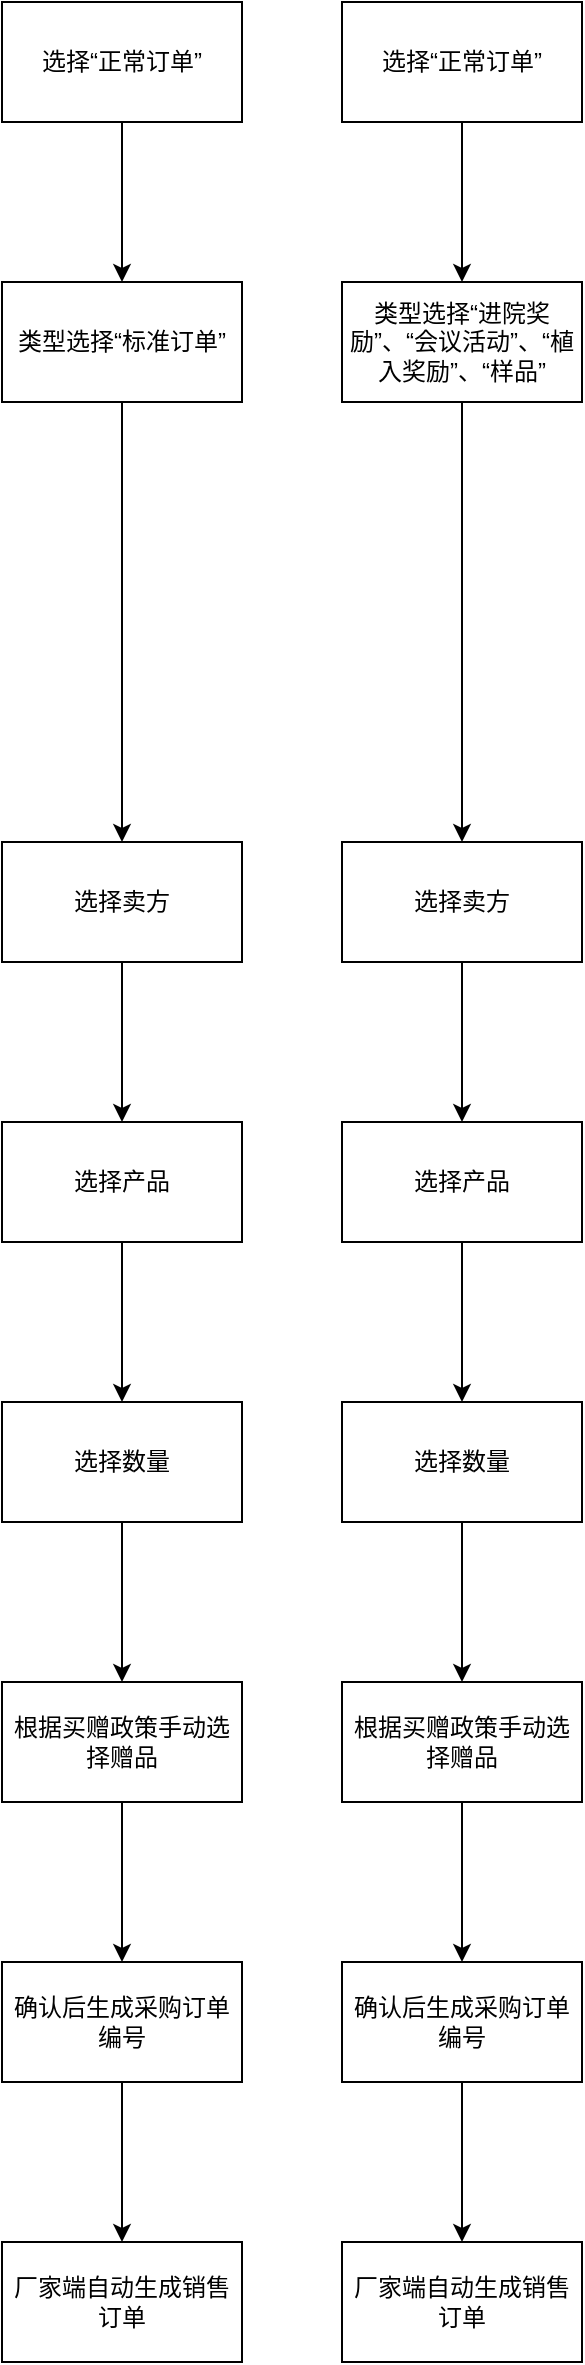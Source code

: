 <mxfile version="14.6.1" type="github">
  <diagram id="Wd80GSpx1UcoW5oWnFMf" name="Page-1">
    <mxGraphModel dx="1021" dy="464" grid="1" gridSize="10" guides="1" tooltips="1" connect="1" arrows="1" fold="1" page="1" pageScale="1" pageWidth="850" pageHeight="1100" math="0" shadow="0">
      <root>
        <mxCell id="0" />
        <mxCell id="1" parent="0" />
        <mxCell id="QnwhwVCY46lNQm2Urvge-3" value="" style="edgeStyle=orthogonalEdgeStyle;rounded=0;orthogonalLoop=1;jettySize=auto;html=1;" edge="1" parent="1" source="QnwhwVCY46lNQm2Urvge-1" target="QnwhwVCY46lNQm2Urvge-2">
          <mxGeometry relative="1" as="geometry" />
        </mxCell>
        <mxCell id="QnwhwVCY46lNQm2Urvge-1" value="选择“正常订单”" style="rounded=0;whiteSpace=wrap;html=1;" vertex="1" parent="1">
          <mxGeometry x="120" y="40" width="120" height="60" as="geometry" />
        </mxCell>
        <mxCell id="QnwhwVCY46lNQm2Urvge-5" value="" style="edgeStyle=orthogonalEdgeStyle;rounded=0;orthogonalLoop=1;jettySize=auto;html=1;entryX=0.5;entryY=0;entryDx=0;entryDy=0;" edge="1" parent="1" source="QnwhwVCY46lNQm2Urvge-2" target="QnwhwVCY46lNQm2Urvge-6">
          <mxGeometry relative="1" as="geometry">
            <mxPoint x="180" y="320" as="targetPoint" />
          </mxGeometry>
        </mxCell>
        <mxCell id="QnwhwVCY46lNQm2Urvge-2" value="类型选择“标准订单”" style="rounded=0;whiteSpace=wrap;html=1;" vertex="1" parent="1">
          <mxGeometry x="120" y="180" width="120" height="60" as="geometry" />
        </mxCell>
        <mxCell id="QnwhwVCY46lNQm2Urvge-9" value="" style="edgeStyle=orthogonalEdgeStyle;rounded=0;orthogonalLoop=1;jettySize=auto;html=1;" edge="1" parent="1" source="QnwhwVCY46lNQm2Urvge-6" target="QnwhwVCY46lNQm2Urvge-8">
          <mxGeometry relative="1" as="geometry" />
        </mxCell>
        <mxCell id="QnwhwVCY46lNQm2Urvge-6" value="选择卖方" style="rounded=0;whiteSpace=wrap;html=1;" vertex="1" parent="1">
          <mxGeometry x="120" y="460" width="120" height="60" as="geometry" />
        </mxCell>
        <mxCell id="QnwhwVCY46lNQm2Urvge-11" value="" style="edgeStyle=orthogonalEdgeStyle;rounded=0;orthogonalLoop=1;jettySize=auto;html=1;" edge="1" parent="1" source="QnwhwVCY46lNQm2Urvge-8" target="QnwhwVCY46lNQm2Urvge-10">
          <mxGeometry relative="1" as="geometry" />
        </mxCell>
        <mxCell id="QnwhwVCY46lNQm2Urvge-8" value="选择产品" style="rounded=0;whiteSpace=wrap;html=1;" vertex="1" parent="1">
          <mxGeometry x="120" y="600" width="120" height="60" as="geometry" />
        </mxCell>
        <mxCell id="QnwhwVCY46lNQm2Urvge-13" value="" style="edgeStyle=orthogonalEdgeStyle;rounded=0;orthogonalLoop=1;jettySize=auto;html=1;" edge="1" parent="1" source="QnwhwVCY46lNQm2Urvge-10" target="QnwhwVCY46lNQm2Urvge-12">
          <mxGeometry relative="1" as="geometry" />
        </mxCell>
        <mxCell id="QnwhwVCY46lNQm2Urvge-10" value="选择数量" style="rounded=0;whiteSpace=wrap;html=1;" vertex="1" parent="1">
          <mxGeometry x="120" y="740" width="120" height="60" as="geometry" />
        </mxCell>
        <mxCell id="QnwhwVCY46lNQm2Urvge-15" value="" style="edgeStyle=orthogonalEdgeStyle;rounded=0;orthogonalLoop=1;jettySize=auto;html=1;" edge="1" parent="1" source="QnwhwVCY46lNQm2Urvge-12" target="QnwhwVCY46lNQm2Urvge-14">
          <mxGeometry relative="1" as="geometry" />
        </mxCell>
        <mxCell id="QnwhwVCY46lNQm2Urvge-12" value="根据买赠政策手动选择赠品" style="rounded=0;whiteSpace=wrap;html=1;" vertex="1" parent="1">
          <mxGeometry x="120" y="880" width="120" height="60" as="geometry" />
        </mxCell>
        <mxCell id="QnwhwVCY46lNQm2Urvge-17" value="" style="edgeStyle=orthogonalEdgeStyle;rounded=0;orthogonalLoop=1;jettySize=auto;html=1;" edge="1" parent="1" source="QnwhwVCY46lNQm2Urvge-14" target="QnwhwVCY46lNQm2Urvge-16">
          <mxGeometry relative="1" as="geometry" />
        </mxCell>
        <mxCell id="QnwhwVCY46lNQm2Urvge-14" value="确认后生成采购订单编号" style="rounded=0;whiteSpace=wrap;html=1;" vertex="1" parent="1">
          <mxGeometry x="120" y="1020" width="120" height="60" as="geometry" />
        </mxCell>
        <mxCell id="QnwhwVCY46lNQm2Urvge-16" value="厂家端自动生成销售订单" style="rounded=0;whiteSpace=wrap;html=1;" vertex="1" parent="1">
          <mxGeometry x="120" y="1160" width="120" height="60" as="geometry" />
        </mxCell>
        <mxCell id="QnwhwVCY46lNQm2Urvge-18" value="" style="edgeStyle=orthogonalEdgeStyle;rounded=0;orthogonalLoop=1;jettySize=auto;html=1;" edge="1" parent="1" source="QnwhwVCY46lNQm2Urvge-19" target="QnwhwVCY46lNQm2Urvge-21">
          <mxGeometry relative="1" as="geometry" />
        </mxCell>
        <mxCell id="QnwhwVCY46lNQm2Urvge-19" value="选择“正常订单”" style="rounded=0;whiteSpace=wrap;html=1;" vertex="1" parent="1">
          <mxGeometry x="290" y="40" width="120" height="60" as="geometry" />
        </mxCell>
        <mxCell id="QnwhwVCY46lNQm2Urvge-20" value="" style="edgeStyle=orthogonalEdgeStyle;rounded=0;orthogonalLoop=1;jettySize=auto;html=1;entryX=0.5;entryY=0;entryDx=0;entryDy=0;" edge="1" parent="1" source="QnwhwVCY46lNQm2Urvge-21" target="QnwhwVCY46lNQm2Urvge-25">
          <mxGeometry relative="1" as="geometry">
            <mxPoint x="350" y="320" as="targetPoint" />
          </mxGeometry>
        </mxCell>
        <mxCell id="QnwhwVCY46lNQm2Urvge-21" value="类型选择“进院奖励”、“会议活动”、“植入奖励”、“样品”" style="rounded=0;whiteSpace=wrap;html=1;" vertex="1" parent="1">
          <mxGeometry x="290" y="180" width="120" height="60" as="geometry" />
        </mxCell>
        <mxCell id="QnwhwVCY46lNQm2Urvge-24" value="" style="edgeStyle=orthogonalEdgeStyle;rounded=0;orthogonalLoop=1;jettySize=auto;html=1;" edge="1" parent="1" source="QnwhwVCY46lNQm2Urvge-25" target="QnwhwVCY46lNQm2Urvge-27">
          <mxGeometry relative="1" as="geometry" />
        </mxCell>
        <mxCell id="QnwhwVCY46lNQm2Urvge-25" value="选择卖方" style="rounded=0;whiteSpace=wrap;html=1;" vertex="1" parent="1">
          <mxGeometry x="290" y="460" width="120" height="60" as="geometry" />
        </mxCell>
        <mxCell id="QnwhwVCY46lNQm2Urvge-26" value="" style="edgeStyle=orthogonalEdgeStyle;rounded=0;orthogonalLoop=1;jettySize=auto;html=1;" edge="1" parent="1" source="QnwhwVCY46lNQm2Urvge-27" target="QnwhwVCY46lNQm2Urvge-29">
          <mxGeometry relative="1" as="geometry" />
        </mxCell>
        <mxCell id="QnwhwVCY46lNQm2Urvge-27" value="选择产品" style="rounded=0;whiteSpace=wrap;html=1;" vertex="1" parent="1">
          <mxGeometry x="290" y="600" width="120" height="60" as="geometry" />
        </mxCell>
        <mxCell id="QnwhwVCY46lNQm2Urvge-28" value="" style="edgeStyle=orthogonalEdgeStyle;rounded=0;orthogonalLoop=1;jettySize=auto;html=1;" edge="1" parent="1" source="QnwhwVCY46lNQm2Urvge-29" target="QnwhwVCY46lNQm2Urvge-31">
          <mxGeometry relative="1" as="geometry" />
        </mxCell>
        <mxCell id="QnwhwVCY46lNQm2Urvge-29" value="选择数量" style="rounded=0;whiteSpace=wrap;html=1;" vertex="1" parent="1">
          <mxGeometry x="290" y="740" width="120" height="60" as="geometry" />
        </mxCell>
        <mxCell id="QnwhwVCY46lNQm2Urvge-30" value="" style="edgeStyle=orthogonalEdgeStyle;rounded=0;orthogonalLoop=1;jettySize=auto;html=1;" edge="1" parent="1" source="QnwhwVCY46lNQm2Urvge-31" target="QnwhwVCY46lNQm2Urvge-33">
          <mxGeometry relative="1" as="geometry" />
        </mxCell>
        <mxCell id="QnwhwVCY46lNQm2Urvge-31" value="根据买赠政策手动选择赠品" style="rounded=0;whiteSpace=wrap;html=1;" vertex="1" parent="1">
          <mxGeometry x="290" y="880" width="120" height="60" as="geometry" />
        </mxCell>
        <mxCell id="QnwhwVCY46lNQm2Urvge-32" value="" style="edgeStyle=orthogonalEdgeStyle;rounded=0;orthogonalLoop=1;jettySize=auto;html=1;" edge="1" parent="1" source="QnwhwVCY46lNQm2Urvge-33" target="QnwhwVCY46lNQm2Urvge-34">
          <mxGeometry relative="1" as="geometry" />
        </mxCell>
        <mxCell id="QnwhwVCY46lNQm2Urvge-33" value="确认后生成采购订单编号" style="rounded=0;whiteSpace=wrap;html=1;" vertex="1" parent="1">
          <mxGeometry x="290" y="1020" width="120" height="60" as="geometry" />
        </mxCell>
        <mxCell id="QnwhwVCY46lNQm2Urvge-34" value="厂家端自动生成销售订单" style="rounded=0;whiteSpace=wrap;html=1;" vertex="1" parent="1">
          <mxGeometry x="290" y="1160" width="120" height="60" as="geometry" />
        </mxCell>
      </root>
    </mxGraphModel>
  </diagram>
</mxfile>
